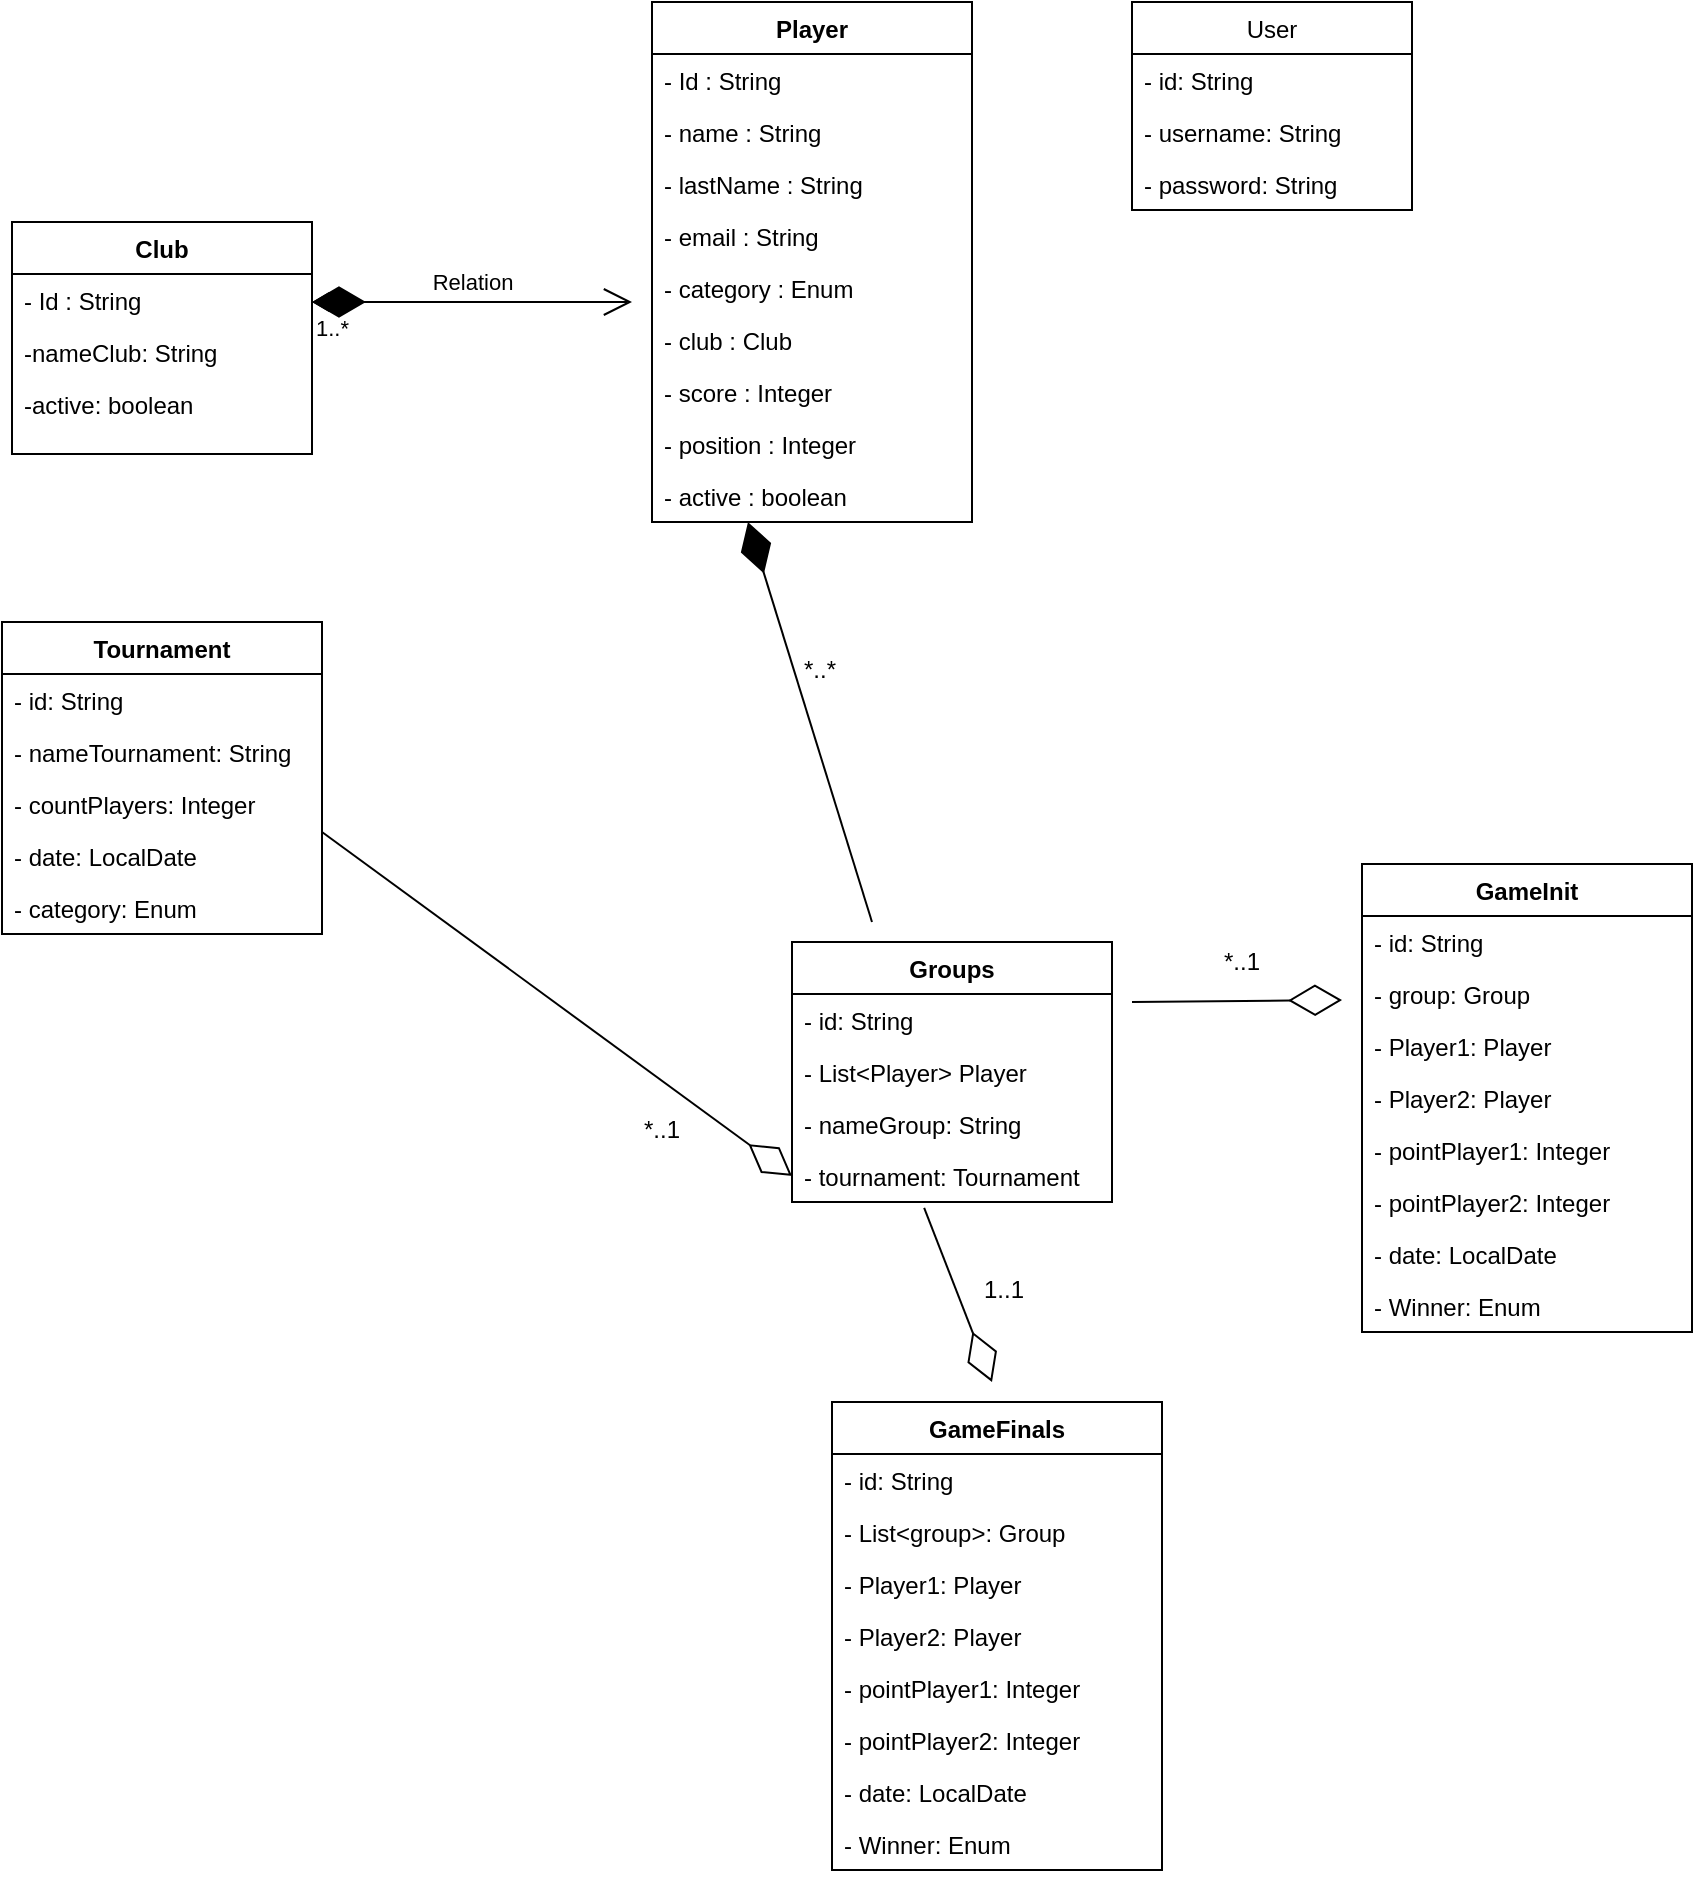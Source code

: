 <mxfile version="20.8.20" type="github">
  <diagram name="Page-1" id="c4acf3e9-155e-7222-9cf6-157b1a14988f">
    <mxGraphModel dx="1120" dy="495" grid="1" gridSize="10" guides="1" tooltips="1" connect="1" arrows="1" fold="1" page="1" pageScale="1" pageWidth="850" pageHeight="1100" background="none" math="0" shadow="0">
      <root>
        <mxCell id="0" />
        <mxCell id="1" parent="0" />
        <mxCell id="aGHP5oKlIyI7vVa59qsw-11" value="Player" style="swimlane;fontStyle=1;align=center;verticalAlign=top;childLayout=stackLayout;horizontal=1;startSize=26;horizontalStack=0;resizeParent=1;resizeParentMax=0;resizeLast=0;collapsible=1;marginBottom=0;" parent="1" vertex="1">
          <mxGeometry x="330" y="50" width="160" height="260" as="geometry" />
        </mxCell>
        <mxCell id="aGHP5oKlIyI7vVa59qsw-22" value="- Id : String" style="text;strokeColor=none;fillColor=none;align=left;verticalAlign=top;spacingLeft=4;spacingRight=4;overflow=hidden;rotatable=0;points=[[0,0.5],[1,0.5]];portConstraint=eastwest;" parent="aGHP5oKlIyI7vVa59qsw-11" vertex="1">
          <mxGeometry y="26" width="160" height="26" as="geometry" />
        </mxCell>
        <mxCell id="aGHP5oKlIyI7vVa59qsw-67" value="- name : String&#xa;" style="text;strokeColor=none;fillColor=none;align=left;verticalAlign=top;spacingLeft=4;spacingRight=4;overflow=hidden;rotatable=0;points=[[0,0.5],[1,0.5]];portConstraint=eastwest;" parent="aGHP5oKlIyI7vVa59qsw-11" vertex="1">
          <mxGeometry y="52" width="160" height="26" as="geometry" />
        </mxCell>
        <mxCell id="aGHP5oKlIyI7vVa59qsw-77" value="- lastName : String&#xa;" style="text;strokeColor=none;fillColor=none;align=left;verticalAlign=top;spacingLeft=4;spacingRight=4;overflow=hidden;rotatable=0;points=[[0,0.5],[1,0.5]];portConstraint=eastwest;" parent="aGHP5oKlIyI7vVa59qsw-11" vertex="1">
          <mxGeometry y="78" width="160" height="26" as="geometry" />
        </mxCell>
        <mxCell id="aGHP5oKlIyI7vVa59qsw-23" value="- email : String&#xa;" style="text;strokeColor=none;fillColor=none;align=left;verticalAlign=top;spacingLeft=4;spacingRight=4;overflow=hidden;rotatable=0;points=[[0,0.5],[1,0.5]];portConstraint=eastwest;" parent="aGHP5oKlIyI7vVa59qsw-11" vertex="1">
          <mxGeometry y="104" width="160" height="26" as="geometry" />
        </mxCell>
        <mxCell id="aGHP5oKlIyI7vVa59qsw-29" value="- category : Enum&#xa;" style="text;strokeColor=none;fillColor=none;align=left;verticalAlign=top;spacingLeft=4;spacingRight=4;overflow=hidden;rotatable=0;points=[[0,0.5],[1,0.5]];portConstraint=eastwest;" parent="aGHP5oKlIyI7vVa59qsw-11" vertex="1">
          <mxGeometry y="130" width="160" height="26" as="geometry" />
        </mxCell>
        <mxCell id="aGHP5oKlIyI7vVa59qsw-41" value="- club : Club&#xa;" style="text;strokeColor=none;fillColor=none;align=left;verticalAlign=top;spacingLeft=4;spacingRight=4;overflow=hidden;rotatable=0;points=[[0,0.5],[1,0.5]];portConstraint=eastwest;" parent="aGHP5oKlIyI7vVa59qsw-11" vertex="1">
          <mxGeometry y="156" width="160" height="26" as="geometry" />
        </mxCell>
        <mxCell id="aGHP5oKlIyI7vVa59qsw-60" value="- score : Integer&#xa;" style="text;strokeColor=none;fillColor=none;align=left;verticalAlign=top;spacingLeft=4;spacingRight=4;overflow=hidden;rotatable=0;points=[[0,0.5],[1,0.5]];portConstraint=eastwest;" parent="aGHP5oKlIyI7vVa59qsw-11" vertex="1">
          <mxGeometry y="182" width="160" height="26" as="geometry" />
        </mxCell>
        <mxCell id="aGHP5oKlIyI7vVa59qsw-42" value="- position : Integer&#xa;" style="text;strokeColor=none;fillColor=none;align=left;verticalAlign=top;spacingLeft=4;spacingRight=4;overflow=hidden;rotatable=0;points=[[0,0.5],[1,0.5]];portConstraint=eastwest;" parent="aGHP5oKlIyI7vVa59qsw-11" vertex="1">
          <mxGeometry y="208" width="160" height="26" as="geometry" />
        </mxCell>
        <mxCell id="aGHP5oKlIyI7vVa59qsw-12" value="- active : boolean&#xa;" style="text;strokeColor=none;fillColor=none;align=left;verticalAlign=top;spacingLeft=4;spacingRight=4;overflow=hidden;rotatable=0;points=[[0,0.5],[1,0.5]];portConstraint=eastwest;" parent="aGHP5oKlIyI7vVa59qsw-11" vertex="1">
          <mxGeometry y="234" width="160" height="26" as="geometry" />
        </mxCell>
        <mxCell id="aGHP5oKlIyI7vVa59qsw-30" value="Club" style="swimlane;fontStyle=1;align=center;verticalAlign=top;childLayout=stackLayout;horizontal=1;startSize=26;horizontalStack=0;resizeParent=1;resizeParentMax=0;resizeLast=0;collapsible=1;marginBottom=0;" parent="1" vertex="1">
          <mxGeometry x="10" y="160" width="150" height="116" as="geometry" />
        </mxCell>
        <mxCell id="aGHP5oKlIyI7vVa59qsw-36" value="- Id : String" style="text;strokeColor=none;fillColor=none;align=left;verticalAlign=top;spacingLeft=4;spacingRight=4;overflow=hidden;rotatable=0;points=[[0,0.5],[1,0.5]];portConstraint=eastwest;" parent="aGHP5oKlIyI7vVa59qsw-30" vertex="1">
          <mxGeometry y="26" width="150" height="26" as="geometry" />
        </mxCell>
        <mxCell id="aGHP5oKlIyI7vVa59qsw-37" value="-nameClub: String&#xa;" style="text;strokeColor=none;fillColor=none;align=left;verticalAlign=top;spacingLeft=4;spacingRight=4;overflow=hidden;rotatable=0;points=[[0,0.5],[1,0.5]];portConstraint=eastwest;" parent="aGHP5oKlIyI7vVa59qsw-30" vertex="1">
          <mxGeometry y="52" width="150" height="26" as="geometry" />
        </mxCell>
        <mxCell id="aGHP5oKlIyI7vVa59qsw-53" value="-active: boolean&#xa;" style="text;strokeColor=none;fillColor=none;align=left;verticalAlign=top;spacingLeft=4;spacingRight=4;overflow=hidden;rotatable=0;points=[[0,0.5],[1,0.5]];portConstraint=eastwest;" parent="aGHP5oKlIyI7vVa59qsw-30" vertex="1">
          <mxGeometry y="78" width="150" height="26" as="geometry" />
        </mxCell>
        <mxCell id="aGHP5oKlIyI7vVa59qsw-31" value="&#xa;" style="text;strokeColor=none;fillColor=none;align=left;verticalAlign=top;spacingLeft=4;spacingRight=4;overflow=hidden;rotatable=0;points=[[0,0.5],[1,0.5]];portConstraint=eastwest;" parent="aGHP5oKlIyI7vVa59qsw-30" vertex="1">
          <mxGeometry y="104" width="150" height="12" as="geometry" />
        </mxCell>
        <mxCell id="aGHP5oKlIyI7vVa59qsw-47" value="Relation" style="endArrow=open;html=1;endSize=12;startArrow=diamondThin;startSize=14;startFill=0;edgeStyle=orthogonalEdgeStyle;rounded=0;" parent="1" edge="1">
          <mxGeometry y="10" relative="1" as="geometry">
            <mxPoint x="160" y="200" as="sourcePoint" />
            <mxPoint x="320" y="200" as="targetPoint" />
            <mxPoint as="offset" />
          </mxGeometry>
        </mxCell>
        <mxCell id="aGHP5oKlIyI7vVa59qsw-48" value="1..*" style="edgeLabel;resizable=0;html=1;align=left;verticalAlign=top;" parent="aGHP5oKlIyI7vVa59qsw-47" connectable="0" vertex="1">
          <mxGeometry x="-1" relative="1" as="geometry" />
        </mxCell>
        <mxCell id="aGHP5oKlIyI7vVa59qsw-51" value="" style="endArrow=diamondThin;endFill=1;endSize=24;html=1;rounded=0;" parent="1" edge="1">
          <mxGeometry width="160" relative="1" as="geometry">
            <mxPoint x="310" y="200" as="sourcePoint" />
            <mxPoint x="160" y="200" as="targetPoint" />
          </mxGeometry>
        </mxCell>
        <mxCell id="aGHP5oKlIyI7vVa59qsw-68" value="User" style="swimlane;fontStyle=0;childLayout=stackLayout;horizontal=1;startSize=26;fillColor=none;horizontalStack=0;resizeParent=1;resizeParentMax=0;resizeLast=0;collapsible=1;marginBottom=0;" parent="1" vertex="1">
          <mxGeometry x="570" y="50" width="140" height="104" as="geometry" />
        </mxCell>
        <mxCell id="aGHP5oKlIyI7vVa59qsw-69" value="- id: String" style="text;strokeColor=none;fillColor=none;align=left;verticalAlign=top;spacingLeft=4;spacingRight=4;overflow=hidden;rotatable=0;points=[[0,0.5],[1,0.5]];portConstraint=eastwest;" parent="aGHP5oKlIyI7vVa59qsw-68" vertex="1">
          <mxGeometry y="26" width="140" height="26" as="geometry" />
        </mxCell>
        <mxCell id="aGHP5oKlIyI7vVa59qsw-70" value="- username: String" style="text;strokeColor=none;fillColor=none;align=left;verticalAlign=top;spacingLeft=4;spacingRight=4;overflow=hidden;rotatable=0;points=[[0,0.5],[1,0.5]];portConstraint=eastwest;" parent="aGHP5oKlIyI7vVa59qsw-68" vertex="1">
          <mxGeometry y="52" width="140" height="26" as="geometry" />
        </mxCell>
        <mxCell id="aGHP5oKlIyI7vVa59qsw-71" value="- password: String" style="text;strokeColor=none;fillColor=none;align=left;verticalAlign=top;spacingLeft=4;spacingRight=4;overflow=hidden;rotatable=0;points=[[0,0.5],[1,0.5]];portConstraint=eastwest;" parent="aGHP5oKlIyI7vVa59qsw-68" vertex="1">
          <mxGeometry y="78" width="140" height="26" as="geometry" />
        </mxCell>
        <mxCell id="aGHP5oKlIyI7vVa59qsw-79" value="Tournament" style="swimlane;fontStyle=1;align=center;verticalAlign=top;childLayout=stackLayout;horizontal=1;startSize=26;horizontalStack=0;resizeParent=1;resizeParentMax=0;resizeLast=0;collapsible=1;marginBottom=0;" parent="1" vertex="1">
          <mxGeometry x="5" y="360" width="160" height="156" as="geometry" />
        </mxCell>
        <mxCell id="aGHP5oKlIyI7vVa59qsw-84" value="- id: String" style="text;strokeColor=none;fillColor=none;align=left;verticalAlign=top;spacingLeft=4;spacingRight=4;overflow=hidden;rotatable=0;points=[[0,0.5],[1,0.5]];portConstraint=eastwest;" parent="aGHP5oKlIyI7vVa59qsw-79" vertex="1">
          <mxGeometry y="26" width="160" height="26" as="geometry" />
        </mxCell>
        <mxCell id="aGHP5oKlIyI7vVa59qsw-85" value="- nameTournament: String" style="text;strokeColor=none;fillColor=none;align=left;verticalAlign=top;spacingLeft=4;spacingRight=4;overflow=hidden;rotatable=0;points=[[0,0.5],[1,0.5]];portConstraint=eastwest;" parent="aGHP5oKlIyI7vVa59qsw-79" vertex="1">
          <mxGeometry y="52" width="160" height="26" as="geometry" />
        </mxCell>
        <mxCell id="aGHP5oKlIyI7vVa59qsw-87" value="- countPlayers: Integer" style="text;strokeColor=none;fillColor=none;align=left;verticalAlign=top;spacingLeft=4;spacingRight=4;overflow=hidden;rotatable=0;points=[[0,0.5],[1,0.5]];portConstraint=eastwest;" parent="aGHP5oKlIyI7vVa59qsw-79" vertex="1">
          <mxGeometry y="78" width="160" height="26" as="geometry" />
        </mxCell>
        <mxCell id="aGHP5oKlIyI7vVa59qsw-88" value="- date: LocalDate" style="text;strokeColor=none;fillColor=none;align=left;verticalAlign=top;spacingLeft=4;spacingRight=4;overflow=hidden;rotatable=0;points=[[0,0.5],[1,0.5]];portConstraint=eastwest;" parent="aGHP5oKlIyI7vVa59qsw-79" vertex="1">
          <mxGeometry y="104" width="160" height="26" as="geometry" />
        </mxCell>
        <mxCell id="IQOVlb8yQ3e7gv15u4pV-5" value="- category: Enum" style="text;strokeColor=none;fillColor=none;align=left;verticalAlign=top;spacingLeft=4;spacingRight=4;overflow=hidden;rotatable=0;points=[[0,0.5],[1,0.5]];portConstraint=eastwest;" parent="aGHP5oKlIyI7vVa59qsw-79" vertex="1">
          <mxGeometry y="130" width="160" height="26" as="geometry" />
        </mxCell>
        <mxCell id="aGHP5oKlIyI7vVa59qsw-89" value="GameInit" style="swimlane;fontStyle=1;align=center;verticalAlign=top;childLayout=stackLayout;horizontal=1;startSize=26;horizontalStack=0;resizeParent=1;resizeParentMax=0;resizeLast=0;collapsible=1;marginBottom=0;" parent="1" vertex="1">
          <mxGeometry x="685" y="481" width="165" height="234" as="geometry" />
        </mxCell>
        <mxCell id="lN_yU59QIsLF4l6UsCMG-7" value="- id: String" style="text;strokeColor=none;fillColor=none;align=left;verticalAlign=top;spacingLeft=4;spacingRight=4;overflow=hidden;rotatable=0;points=[[0,0.5],[1,0.5]];portConstraint=eastwest;" vertex="1" parent="aGHP5oKlIyI7vVa59qsw-89">
          <mxGeometry y="26" width="165" height="26" as="geometry" />
        </mxCell>
        <mxCell id="IQOVlb8yQ3e7gv15u4pV-1" value="- group: Group" style="text;strokeColor=none;fillColor=none;align=left;verticalAlign=top;spacingLeft=4;spacingRight=4;overflow=hidden;rotatable=0;points=[[0,0.5],[1,0.5]];portConstraint=eastwest;" parent="aGHP5oKlIyI7vVa59qsw-89" vertex="1">
          <mxGeometry y="52" width="165" height="26" as="geometry" />
        </mxCell>
        <mxCell id="IQOVlb8yQ3e7gv15u4pV-2" value="- Player1: Player&#xa;" style="text;strokeColor=none;fillColor=none;align=left;verticalAlign=top;spacingLeft=4;spacingRight=4;overflow=hidden;rotatable=0;points=[[0,0.5],[1,0.5]];portConstraint=eastwest;" parent="aGHP5oKlIyI7vVa59qsw-89" vertex="1">
          <mxGeometry y="78" width="165" height="26" as="geometry" />
        </mxCell>
        <mxCell id="lN_yU59QIsLF4l6UsCMG-1" value="- Player2: Player&#xa;" style="text;strokeColor=none;fillColor=none;align=left;verticalAlign=top;spacingLeft=4;spacingRight=4;overflow=hidden;rotatable=0;points=[[0,0.5],[1,0.5]];portConstraint=eastwest;" vertex="1" parent="aGHP5oKlIyI7vVa59qsw-89">
          <mxGeometry y="104" width="165" height="26" as="geometry" />
        </mxCell>
        <mxCell id="lN_yU59QIsLF4l6UsCMG-2" value="- pointPlayer1: Integer&#xa;" style="text;strokeColor=none;fillColor=none;align=left;verticalAlign=top;spacingLeft=4;spacingRight=4;overflow=hidden;rotatable=0;points=[[0,0.5],[1,0.5]];portConstraint=eastwest;" vertex="1" parent="aGHP5oKlIyI7vVa59qsw-89">
          <mxGeometry y="130" width="165" height="26" as="geometry" />
        </mxCell>
        <mxCell id="lN_yU59QIsLF4l6UsCMG-15" value="- pointPlayer2: Integer&#xa;" style="text;strokeColor=none;fillColor=none;align=left;verticalAlign=top;spacingLeft=4;spacingRight=4;overflow=hidden;rotatable=0;points=[[0,0.5],[1,0.5]];portConstraint=eastwest;" vertex="1" parent="aGHP5oKlIyI7vVa59qsw-89">
          <mxGeometry y="156" width="165" height="26" as="geometry" />
        </mxCell>
        <mxCell id="IQOVlb8yQ3e7gv15u4pV-3" value="- date: LocalDate&#xa;" style="text;strokeColor=none;fillColor=none;align=left;verticalAlign=top;spacingLeft=4;spacingRight=4;overflow=hidden;rotatable=0;points=[[0,0.5],[1,0.5]];portConstraint=eastwest;" parent="aGHP5oKlIyI7vVa59qsw-89" vertex="1">
          <mxGeometry y="182" width="165" height="26" as="geometry" />
        </mxCell>
        <mxCell id="IQOVlb8yQ3e7gv15u4pV-21" value="- Winner: Enum" style="text;strokeColor=none;fillColor=none;align=left;verticalAlign=top;spacingLeft=4;spacingRight=4;overflow=hidden;rotatable=0;points=[[0,0.5],[1,0.5]];portConstraint=eastwest;" parent="aGHP5oKlIyI7vVa59qsw-89" vertex="1">
          <mxGeometry y="208" width="165" height="26" as="geometry" />
        </mxCell>
        <mxCell id="IQOVlb8yQ3e7gv15u4pV-10" value="Groups" style="swimlane;fontStyle=1;align=center;verticalAlign=top;childLayout=stackLayout;horizontal=1;startSize=26;horizontalStack=0;resizeParent=1;resizeParentMax=0;resizeLast=0;collapsible=1;marginBottom=0;" parent="1" vertex="1">
          <mxGeometry x="400" y="520" width="160" height="130" as="geometry" />
        </mxCell>
        <mxCell id="IQOVlb8yQ3e7gv15u4pV-14" value="- id: String" style="text;strokeColor=none;fillColor=none;align=left;verticalAlign=top;spacingLeft=4;spacingRight=4;overflow=hidden;rotatable=0;points=[[0,0.5],[1,0.5]];portConstraint=eastwest;" parent="IQOVlb8yQ3e7gv15u4pV-10" vertex="1">
          <mxGeometry y="26" width="160" height="26" as="geometry" />
        </mxCell>
        <mxCell id="IQOVlb8yQ3e7gv15u4pV-17" value="- List&lt;Player&gt; Player" style="text;strokeColor=none;fillColor=none;align=left;verticalAlign=top;spacingLeft=4;spacingRight=4;overflow=hidden;rotatable=0;points=[[0,0.5],[1,0.5]];portConstraint=eastwest;" parent="IQOVlb8yQ3e7gv15u4pV-10" vertex="1">
          <mxGeometry y="52" width="160" height="26" as="geometry" />
        </mxCell>
        <mxCell id="IQOVlb8yQ3e7gv15u4pV-29" value="- nameGroup: String" style="text;strokeColor=none;fillColor=none;align=left;verticalAlign=top;spacingLeft=4;spacingRight=4;overflow=hidden;rotatable=0;points=[[0,0.5],[1,0.5]];portConstraint=eastwest;" parent="IQOVlb8yQ3e7gv15u4pV-10" vertex="1">
          <mxGeometry y="78" width="160" height="26" as="geometry" />
        </mxCell>
        <mxCell id="IQOVlb8yQ3e7gv15u4pV-11" value="- tournament: Tournament" style="text;strokeColor=none;fillColor=none;align=left;verticalAlign=top;spacingLeft=4;spacingRight=4;overflow=hidden;rotatable=0;points=[[0,0.5],[1,0.5]];portConstraint=eastwest;" parent="IQOVlb8yQ3e7gv15u4pV-10" vertex="1">
          <mxGeometry y="104" width="160" height="26" as="geometry" />
        </mxCell>
        <mxCell id="IQOVlb8yQ3e7gv15u4pV-28" value="*..1" style="text;strokeColor=none;fillColor=none;align=left;verticalAlign=top;spacingLeft=4;spacingRight=4;overflow=hidden;rotatable=0;points=[[0,0.5],[1,0.5]];portConstraint=eastwest;" parent="1" vertex="1">
          <mxGeometry x="320" y="600" width="100" height="26" as="geometry" />
        </mxCell>
        <mxCell id="IQOVlb8yQ3e7gv15u4pV-30" value="" style="endArrow=diamondThin;endFill=0;endSize=24;html=1;rounded=0;entryX=0;entryY=0.5;entryDx=0;entryDy=0;" parent="1" edge="1" target="IQOVlb8yQ3e7gv15u4pV-11">
          <mxGeometry width="160" relative="1" as="geometry">
            <mxPoint x="165" y="465" as="sourcePoint" />
            <mxPoint x="390" y="635" as="targetPoint" />
            <Array as="points" />
          </mxGeometry>
        </mxCell>
        <mxCell id="IQOVlb8yQ3e7gv15u4pV-31" value="*..1" style="text;strokeColor=none;fillColor=none;align=left;verticalAlign=top;spacingLeft=4;spacingRight=4;overflow=hidden;rotatable=0;points=[[0,0.5],[1,0.5]];portConstraint=eastwest;" parent="1" vertex="1">
          <mxGeometry x="610" y="516" width="100" height="26" as="geometry" />
        </mxCell>
        <mxCell id="lN_yU59QIsLF4l6UsCMG-12" value="" style="endArrow=diamondThin;endFill=0;endSize=24;html=1;rounded=0;" edge="1" parent="1">
          <mxGeometry width="160" relative="1" as="geometry">
            <mxPoint x="570" y="550" as="sourcePoint" />
            <mxPoint x="675" y="549" as="targetPoint" />
          </mxGeometry>
        </mxCell>
        <mxCell id="lN_yU59QIsLF4l6UsCMG-13" value="" style="endArrow=diamondThin;endFill=1;endSize=24;html=1;rounded=0;entryX=0.3;entryY=1;entryDx=0;entryDy=0;entryPerimeter=0;" edge="1" parent="1" target="aGHP5oKlIyI7vVa59qsw-12">
          <mxGeometry width="160" relative="1" as="geometry">
            <mxPoint x="440" y="510" as="sourcePoint" />
            <mxPoint x="500" y="500" as="targetPoint" />
          </mxGeometry>
        </mxCell>
        <mxCell id="lN_yU59QIsLF4l6UsCMG-14" value="*..*" style="text;strokeColor=none;fillColor=none;align=left;verticalAlign=top;spacingLeft=4;spacingRight=4;overflow=hidden;rotatable=0;points=[[0,0.5],[1,0.5]];portConstraint=eastwest;" vertex="1" parent="1">
          <mxGeometry x="400" y="370" width="100" height="26" as="geometry" />
        </mxCell>
        <mxCell id="lN_yU59QIsLF4l6UsCMG-16" value="GameFinals" style="swimlane;fontStyle=1;align=center;verticalAlign=top;childLayout=stackLayout;horizontal=1;startSize=26;horizontalStack=0;resizeParent=1;resizeParentMax=0;resizeLast=0;collapsible=1;marginBottom=0;" vertex="1" parent="1">
          <mxGeometry x="420" y="750" width="165" height="234" as="geometry" />
        </mxCell>
        <mxCell id="lN_yU59QIsLF4l6UsCMG-17" value="- id: String" style="text;strokeColor=none;fillColor=none;align=left;verticalAlign=top;spacingLeft=4;spacingRight=4;overflow=hidden;rotatable=0;points=[[0,0.5],[1,0.5]];portConstraint=eastwest;" vertex="1" parent="lN_yU59QIsLF4l6UsCMG-16">
          <mxGeometry y="26" width="165" height="26" as="geometry" />
        </mxCell>
        <mxCell id="lN_yU59QIsLF4l6UsCMG-18" value="- List&lt;group&gt;: Group" style="text;strokeColor=none;fillColor=none;align=left;verticalAlign=top;spacingLeft=4;spacingRight=4;overflow=hidden;rotatable=0;points=[[0,0.5],[1,0.5]];portConstraint=eastwest;" vertex="1" parent="lN_yU59QIsLF4l6UsCMG-16">
          <mxGeometry y="52" width="165" height="26" as="geometry" />
        </mxCell>
        <mxCell id="lN_yU59QIsLF4l6UsCMG-19" value="- Player1: Player&#xa;" style="text;strokeColor=none;fillColor=none;align=left;verticalAlign=top;spacingLeft=4;spacingRight=4;overflow=hidden;rotatable=0;points=[[0,0.5],[1,0.5]];portConstraint=eastwest;" vertex="1" parent="lN_yU59QIsLF4l6UsCMG-16">
          <mxGeometry y="78" width="165" height="26" as="geometry" />
        </mxCell>
        <mxCell id="lN_yU59QIsLF4l6UsCMG-20" value="- Player2: Player&#xa;" style="text;strokeColor=none;fillColor=none;align=left;verticalAlign=top;spacingLeft=4;spacingRight=4;overflow=hidden;rotatable=0;points=[[0,0.5],[1,0.5]];portConstraint=eastwest;" vertex="1" parent="lN_yU59QIsLF4l6UsCMG-16">
          <mxGeometry y="104" width="165" height="26" as="geometry" />
        </mxCell>
        <mxCell id="lN_yU59QIsLF4l6UsCMG-21" value="- pointPlayer1: Integer&#xa;" style="text;strokeColor=none;fillColor=none;align=left;verticalAlign=top;spacingLeft=4;spacingRight=4;overflow=hidden;rotatable=0;points=[[0,0.5],[1,0.5]];portConstraint=eastwest;" vertex="1" parent="lN_yU59QIsLF4l6UsCMG-16">
          <mxGeometry y="130" width="165" height="26" as="geometry" />
        </mxCell>
        <mxCell id="lN_yU59QIsLF4l6UsCMG-22" value="- pointPlayer2: Integer&#xa;" style="text;strokeColor=none;fillColor=none;align=left;verticalAlign=top;spacingLeft=4;spacingRight=4;overflow=hidden;rotatable=0;points=[[0,0.5],[1,0.5]];portConstraint=eastwest;" vertex="1" parent="lN_yU59QIsLF4l6UsCMG-16">
          <mxGeometry y="156" width="165" height="26" as="geometry" />
        </mxCell>
        <mxCell id="lN_yU59QIsLF4l6UsCMG-23" value="- date: LocalDate&#xa;" style="text;strokeColor=none;fillColor=none;align=left;verticalAlign=top;spacingLeft=4;spacingRight=4;overflow=hidden;rotatable=0;points=[[0,0.5],[1,0.5]];portConstraint=eastwest;" vertex="1" parent="lN_yU59QIsLF4l6UsCMG-16">
          <mxGeometry y="182" width="165" height="26" as="geometry" />
        </mxCell>
        <mxCell id="lN_yU59QIsLF4l6UsCMG-24" value="- Winner: Enum" style="text;strokeColor=none;fillColor=none;align=left;verticalAlign=top;spacingLeft=4;spacingRight=4;overflow=hidden;rotatable=0;points=[[0,0.5],[1,0.5]];portConstraint=eastwest;" vertex="1" parent="lN_yU59QIsLF4l6UsCMG-16">
          <mxGeometry y="208" width="165" height="26" as="geometry" />
        </mxCell>
        <mxCell id="lN_yU59QIsLF4l6UsCMG-34" value="" style="endArrow=diamondThin;endFill=0;endSize=24;html=1;rounded=0;exitX=0.413;exitY=1.115;exitDx=0;exitDy=0;exitPerimeter=0;" edge="1" parent="1" source="IQOVlb8yQ3e7gv15u4pV-11">
          <mxGeometry width="160" relative="1" as="geometry">
            <mxPoint x="480" y="681" as="sourcePoint" />
            <mxPoint x="500" y="740" as="targetPoint" />
          </mxGeometry>
        </mxCell>
        <mxCell id="lN_yU59QIsLF4l6UsCMG-35" value="1..1" style="text;strokeColor=none;fillColor=none;align=left;verticalAlign=top;spacingLeft=4;spacingRight=4;overflow=hidden;rotatable=0;points=[[0,0.5],[1,0.5]];portConstraint=eastwest;" vertex="1" parent="1">
          <mxGeometry x="490" y="680" width="100" height="26" as="geometry" />
        </mxCell>
      </root>
    </mxGraphModel>
  </diagram>
</mxfile>
